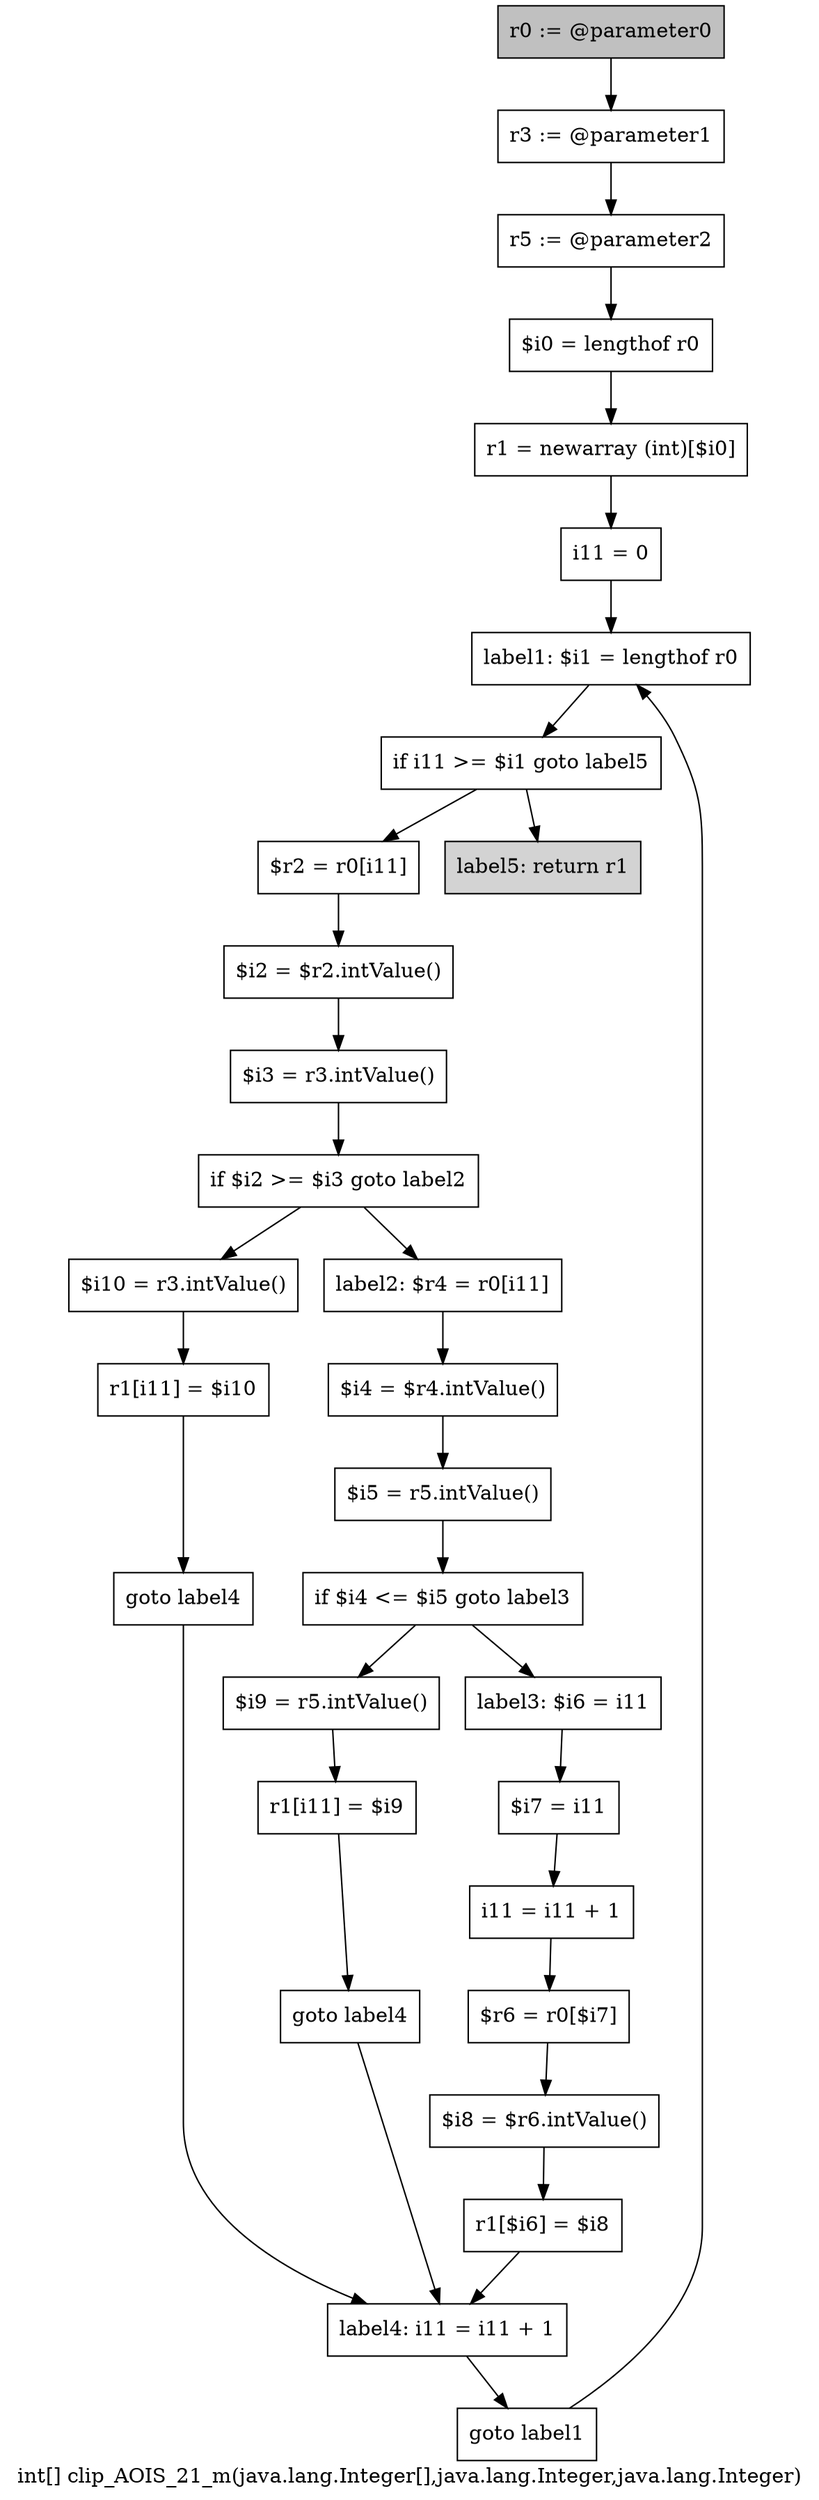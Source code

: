 digraph "int[] clip_AOIS_21_m(java.lang.Integer[],java.lang.Integer,java.lang.Integer)" {
    label="int[] clip_AOIS_21_m(java.lang.Integer[],java.lang.Integer,java.lang.Integer)";
    node [shape=box];
    "0" [style=filled,fillcolor=gray,label="r0 := @parameter0",];
    "1" [label="r3 := @parameter1",];
    "0"->"1";
    "2" [label="r5 := @parameter2",];
    "1"->"2";
    "3" [label="$i0 = lengthof r0",];
    "2"->"3";
    "4" [label="r1 = newarray (int)[$i0]",];
    "3"->"4";
    "5" [label="i11 = 0",];
    "4"->"5";
    "6" [label="label1: $i1 = lengthof r0",];
    "5"->"6";
    "7" [label="if i11 >= $i1 goto label5",];
    "6"->"7";
    "8" [label="$r2 = r0[i11]",];
    "7"->"8";
    "30" [style=filled,fillcolor=lightgray,label="label5: return r1",];
    "7"->"30";
    "9" [label="$i2 = $r2.intValue()",];
    "8"->"9";
    "10" [label="$i3 = r3.intValue()",];
    "9"->"10";
    "11" [label="if $i2 >= $i3 goto label2",];
    "10"->"11";
    "12" [label="$i10 = r3.intValue()",];
    "11"->"12";
    "15" [label="label2: $r4 = r0[i11]",];
    "11"->"15";
    "13" [label="r1[i11] = $i10",];
    "12"->"13";
    "14" [label="goto label4",];
    "13"->"14";
    "28" [label="label4: i11 = i11 + 1",];
    "14"->"28";
    "16" [label="$i4 = $r4.intValue()",];
    "15"->"16";
    "17" [label="$i5 = r5.intValue()",];
    "16"->"17";
    "18" [label="if $i4 <= $i5 goto label3",];
    "17"->"18";
    "19" [label="$i9 = r5.intValue()",];
    "18"->"19";
    "22" [label="label3: $i6 = i11",];
    "18"->"22";
    "20" [label="r1[i11] = $i9",];
    "19"->"20";
    "21" [label="goto label4",];
    "20"->"21";
    "21"->"28";
    "23" [label="$i7 = i11",];
    "22"->"23";
    "24" [label="i11 = i11 + 1",];
    "23"->"24";
    "25" [label="$r6 = r0[$i7]",];
    "24"->"25";
    "26" [label="$i8 = $r6.intValue()",];
    "25"->"26";
    "27" [label="r1[$i6] = $i8",];
    "26"->"27";
    "27"->"28";
    "29" [label="goto label1",];
    "28"->"29";
    "29"->"6";
}
